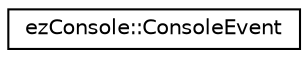 digraph "Graphical Class Hierarchy"
{
 // LATEX_PDF_SIZE
  edge [fontname="Helvetica",fontsize="10",labelfontname="Helvetica",labelfontsize="10"];
  node [fontname="Helvetica",fontsize="10",shape=record];
  rankdir="LR";
  Node0 [label="ezConsole::ConsoleEvent",height=0.2,width=0.4,color="black", fillcolor="white", style="filled",URL="$dd/d53/structez_console_1_1_console_event.htm",tooltip="The event data that is broadcast by the console."];
}
